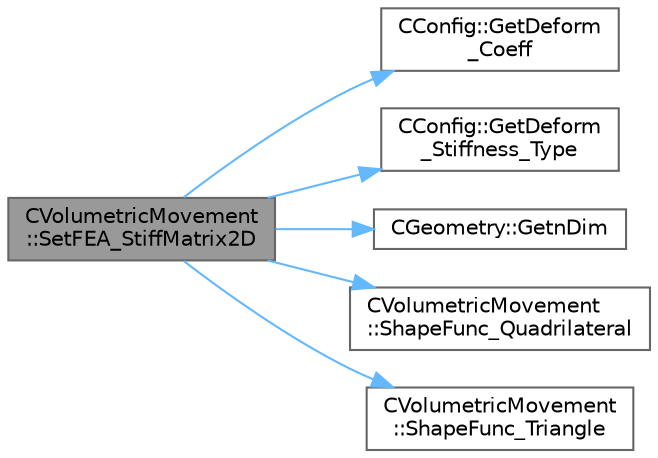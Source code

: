 digraph "CVolumetricMovement::SetFEA_StiffMatrix2D"
{
 // LATEX_PDF_SIZE
  bgcolor="transparent";
  edge [fontname=Helvetica,fontsize=10,labelfontname=Helvetica,labelfontsize=10];
  node [fontname=Helvetica,fontsize=10,shape=box,height=0.2,width=0.4];
  rankdir="LR";
  Node1 [id="Node000001",label="CVolumetricMovement\l::SetFEA_StiffMatrix2D",height=0.2,width=0.4,color="gray40", fillcolor="grey60", style="filled", fontcolor="black",tooltip="Build the stiffness matrix for a 3-D hexahedron element. The result will be placed in StiffMatrix_Ele..."];
  Node1 -> Node2 [id="edge1_Node000001_Node000002",color="steelblue1",style="solid",tooltip=" "];
  Node2 [id="Node000002",label="CConfig::GetDeform\l_Coeff",height=0.2,width=0.4,color="grey40", fillcolor="white", style="filled",URL="$classCConfig.html#a2a8dcf2e0b924dd239795ca0310a29fd",tooltip="Get factor to multiply smallest volume for deform tolerance."];
  Node1 -> Node3 [id="edge2_Node000001_Node000003",color="steelblue1",style="solid",tooltip=" "];
  Node3 [id="Node000003",label="CConfig::GetDeform\l_Stiffness_Type",height=0.2,width=0.4,color="grey40", fillcolor="white", style="filled",URL="$classCConfig.html#ab62038a9661de64bfe3cf8c19eeb773a",tooltip="Get the type of stiffness to impose for FEA mesh deformation."];
  Node1 -> Node4 [id="edge3_Node000001_Node000004",color="steelblue1",style="solid",tooltip=" "];
  Node4 [id="Node000004",label="CGeometry::GetnDim",height=0.2,width=0.4,color="grey40", fillcolor="white", style="filled",URL="$classCGeometry.html#ace7f7fe876f629f5bd5f92d4805a1a4b",tooltip="Get number of coordinates."];
  Node1 -> Node5 [id="edge4_Node000001_Node000005",color="steelblue1",style="solid",tooltip=" "];
  Node5 [id="Node000005",label="CVolumetricMovement\l::ShapeFunc_Quadrilateral",height=0.2,width=0.4,color="grey40", fillcolor="white", style="filled",URL="$classCVolumetricMovement.html#a2ab712900490044b2596647e0c1226e3",tooltip="Shape functions and derivative of the shape functions."];
  Node1 -> Node6 [id="edge5_Node000001_Node000006",color="steelblue1",style="solid",tooltip=" "];
  Node6 [id="Node000006",label="CVolumetricMovement\l::ShapeFunc_Triangle",height=0.2,width=0.4,color="grey40", fillcolor="white", style="filled",URL="$classCVolumetricMovement.html#a7530e2a792d31a36547c4e956fa7bf28",tooltip="Shape functions and derivative of the shape functions."];
}
